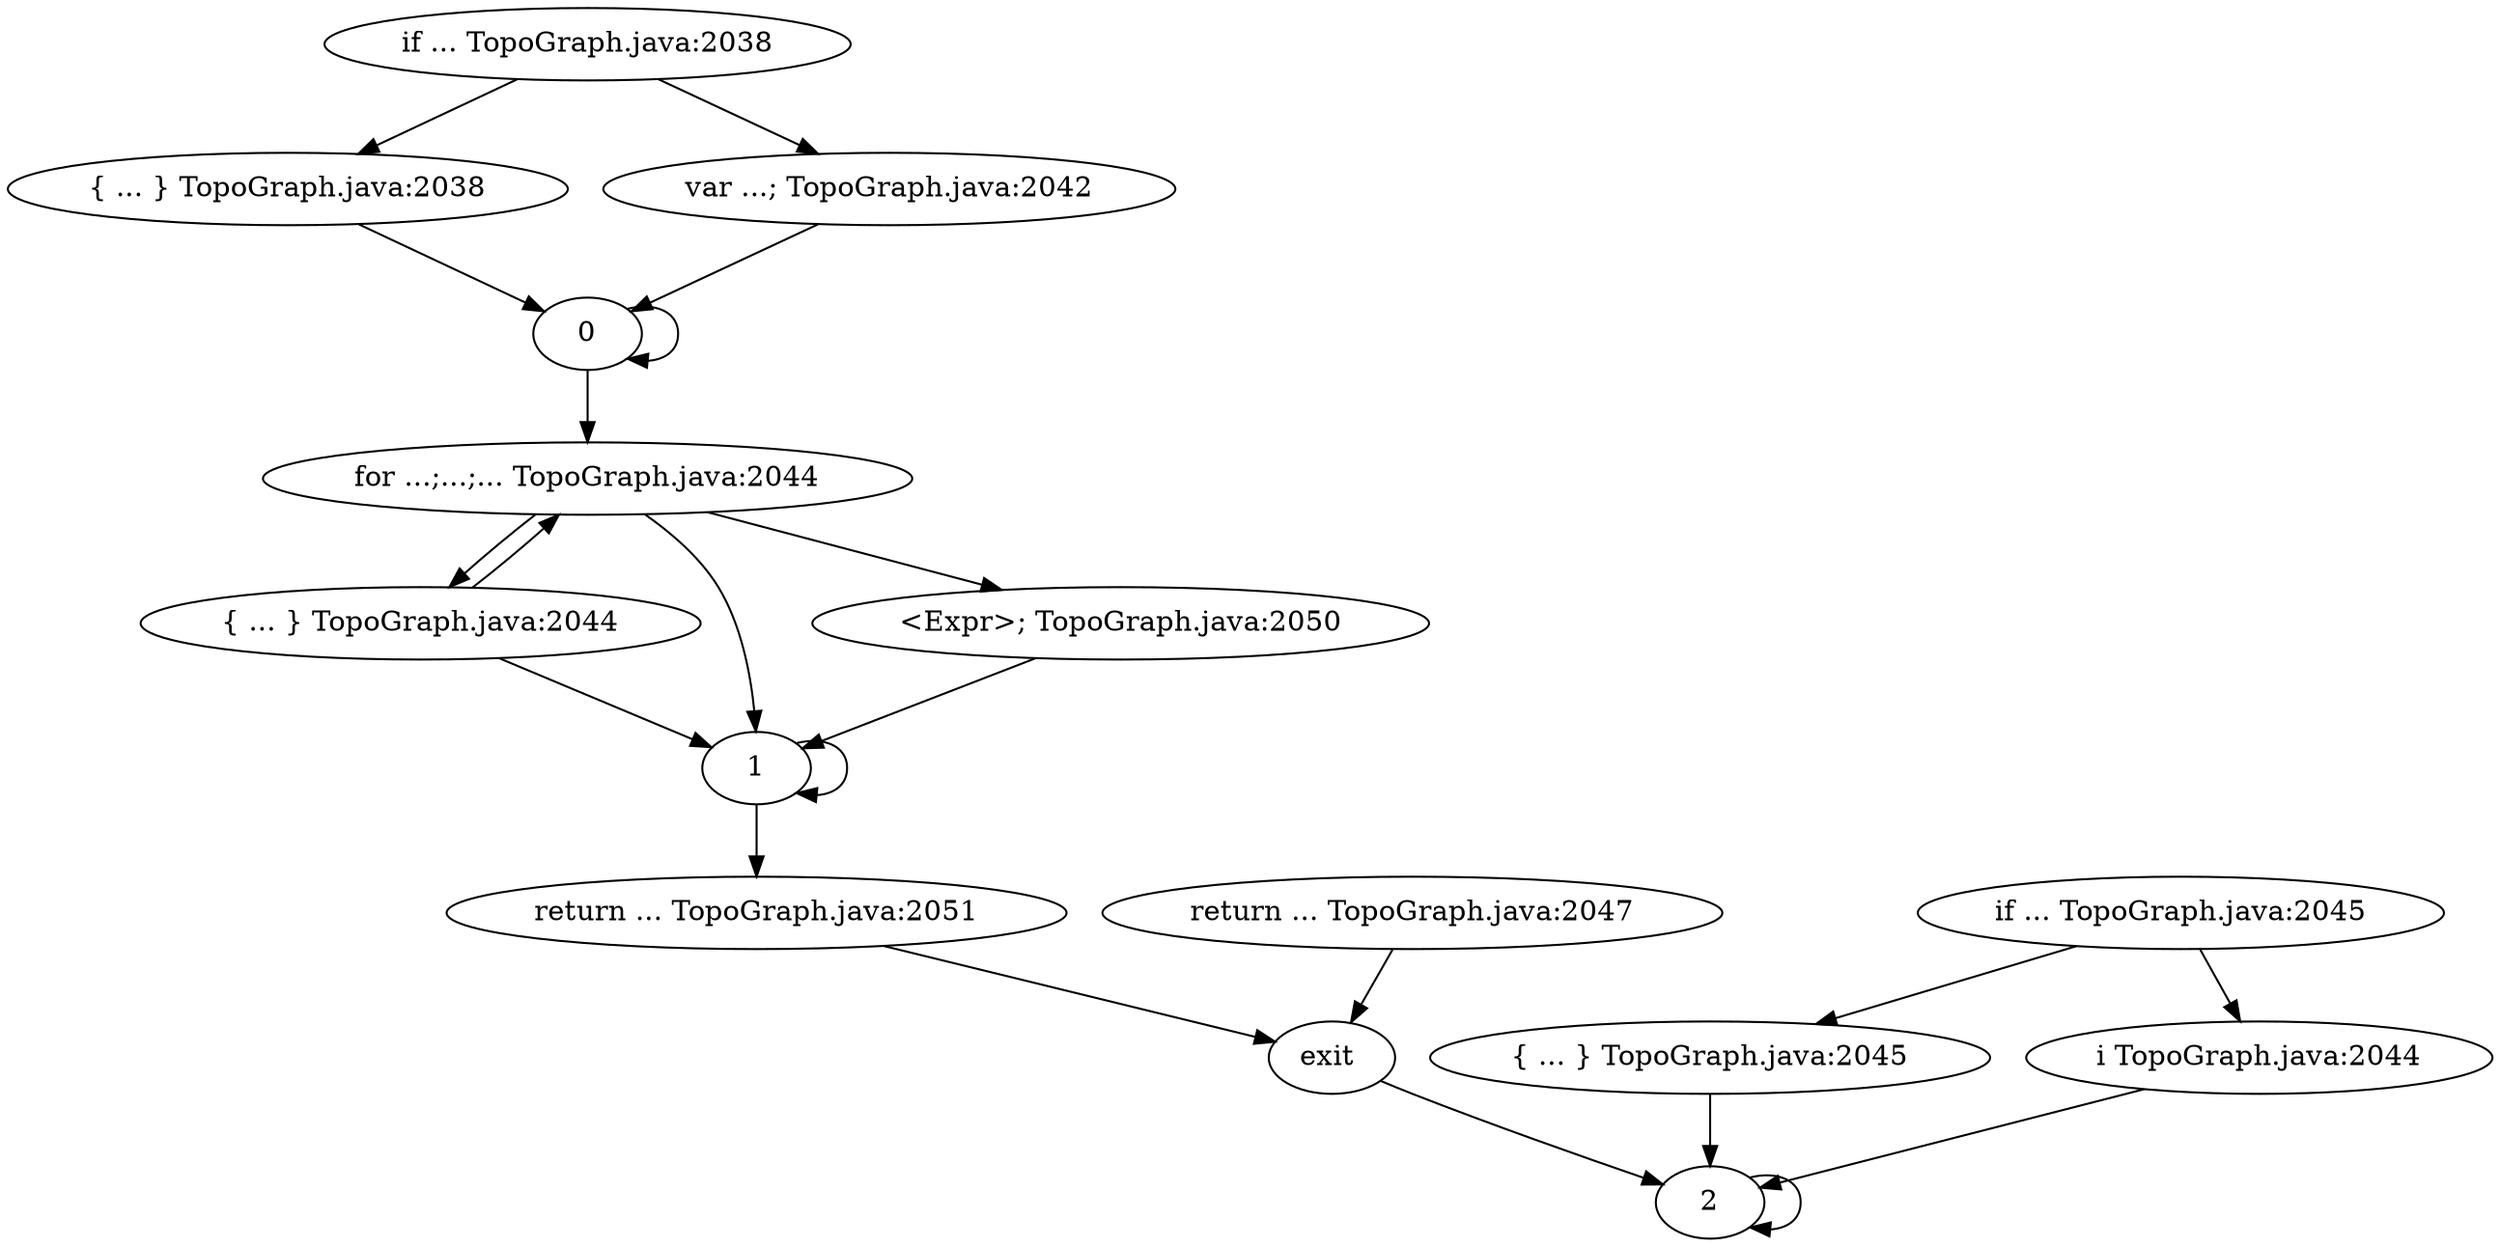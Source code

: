 strict digraph {"if ... TopoGraph.java:2038" -> "{ ... } TopoGraph.java:2038"
-> "0"
"if ... TopoGraph.java:2038" -> "var ...; TopoGraph.java:2042"
-> "0"

-> "0"
->
"for ...;...;... TopoGraph.java:2044" -> "{ ... } TopoGraph.java:2044"
-> "1"
"for ...;...;... TopoGraph.java:2044" -> "<Expr>; TopoGraph.java:2050"
-> "1"
"{ ... } TopoGraph.java:2044" -> "for ...;...;... TopoGraph.java:2044"
-> "1"

-> "1"
->
"return ... TopoGraph.java:2051" -> "exit "
-> "2"

-> "2"
"if ... TopoGraph.java:2045" -> "{ ... } TopoGraph.java:2045"
-> "2"
"if ... TopoGraph.java:2045" -> "i TopoGraph.java:2044"
-> "2"

-> "2"
"return ... TopoGraph.java:2047" -> "exit "
-> "2"

-> "2"
}